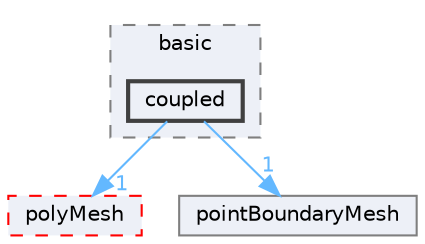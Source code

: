 digraph "src/OpenFOAM/meshes/pointMesh/pointPatches/basic/coupled"
{
 // LATEX_PDF_SIZE
  bgcolor="transparent";
  edge [fontname=Helvetica,fontsize=10,labelfontname=Helvetica,labelfontsize=10];
  node [fontname=Helvetica,fontsize=10,shape=box,height=0.2,width=0.4];
  compound=true
  subgraph clusterdir_0dd671b9b24893c9c3ff453a60d0022b {
    graph [ bgcolor="#edf0f7", pencolor="grey50", label="basic", fontname=Helvetica,fontsize=10 style="filled,dashed", URL="dir_0dd671b9b24893c9c3ff453a60d0022b.html",tooltip=""]
  dir_697b38850c64f4f7b01b917c5d9bbcca [label="coupled", fillcolor="#edf0f7", color="grey25", style="filled,bold", URL="dir_697b38850c64f4f7b01b917c5d9bbcca.html",tooltip=""];
  }
  dir_5e5a63cb97aae3d01c8e98f0c14953bc [label="polyMesh", fillcolor="#edf0f7", color="red", style="filled,dashed", URL="dir_5e5a63cb97aae3d01c8e98f0c14953bc.html",tooltip=""];
  dir_b331248a108c86b71e58f49053a85c82 [label="pointBoundaryMesh", fillcolor="#edf0f7", color="grey50", style="filled", URL="dir_b331248a108c86b71e58f49053a85c82.html",tooltip=""];
  dir_697b38850c64f4f7b01b917c5d9bbcca->dir_5e5a63cb97aae3d01c8e98f0c14953bc [headlabel="1", labeldistance=1.5 headhref="dir_000710_002980.html" href="dir_000710_002980.html" color="steelblue1" fontcolor="steelblue1"];
  dir_697b38850c64f4f7b01b917c5d9bbcca->dir_b331248a108c86b71e58f49053a85c82 [headlabel="1", labeldistance=1.5 headhref="dir_000710_002937.html" href="dir_000710_002937.html" color="steelblue1" fontcolor="steelblue1"];
}
